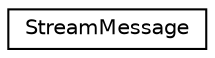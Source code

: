 digraph "Graphical Class Hierarchy"
{
  edge [fontname="Helvetica",fontsize="10",labelfontname="Helvetica",labelfontsize="10"];
  node [fontname="Helvetica",fontsize="10",shape=record];
  rankdir="LR";
  Node0 [label="StreamMessage",height=0.2,width=0.4,color="black", fillcolor="white", style="filled",URL="$struct_stream_message.html"];
}
